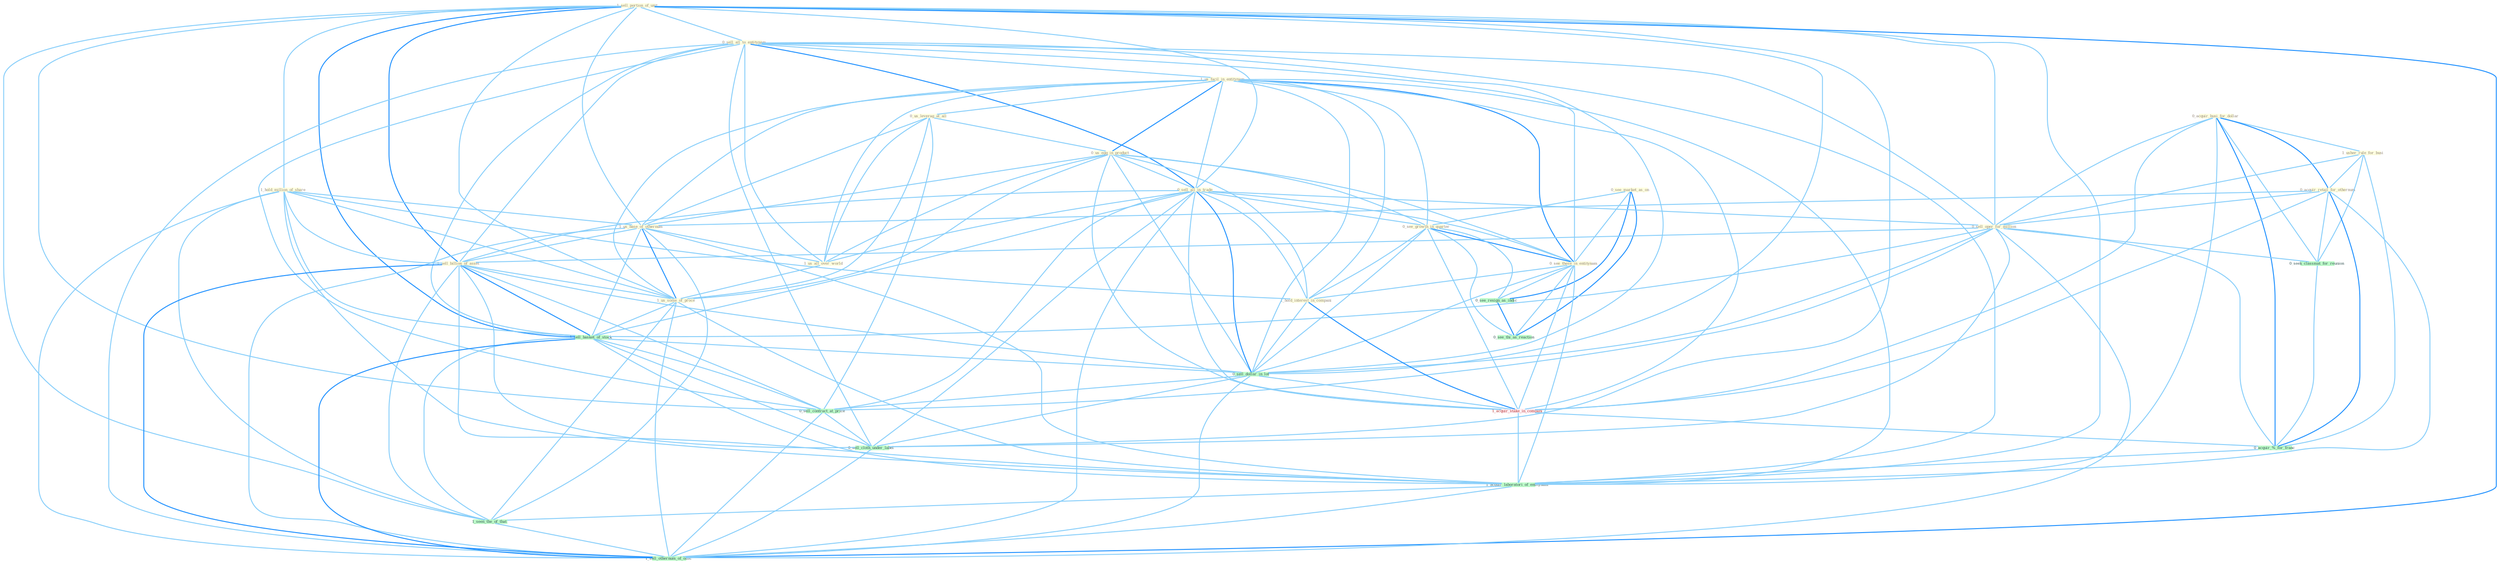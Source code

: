 Graph G{ 
    node
    [shape=polygon,style=filled,width=.5,height=.06,color="#BDFCC9",fixedsize=true,fontsize=4,
    fontcolor="#2f4f4f"];
    {node
    [color="#ffffe0", fontcolor="#8b7d6b"] "1_sell_portion_of_unit " "0_see_market_as_on " "0_acquir_busi_for_dollar " "1_hold_million_of_share " "0_sell_all_to_entitynam " "1_us_facil_in_entitynam " "0_us_leverag_at_all " "0_us_egg_in_product " "1_usher_rule_for_busi " "0_acquir_retail_for_othernum " "1_us_base_of_othernum " "0_sell_all_in_trade " "0_sell_oper_for_million " "0_see_growth_in_quarter " "1_us_all_over_world " "0_see_these_in_entitynam " "1_sell_billion_of_asset " "1_us_some_of_proce " "1_hold_interest_in_compani "}
{node [color="#fff0f5", fontcolor="#b22222"] "1_acquir_stake_in_compani "}
edge [color="#B0E2FF"];

	"1_sell_portion_of_unit " -- "1_hold_million_of_share " [w="1", color="#87cefa" ];
	"1_sell_portion_of_unit " -- "0_sell_all_to_entitynam " [w="1", color="#87cefa" ];
	"1_sell_portion_of_unit " -- "1_us_base_of_othernum " [w="1", color="#87cefa" ];
	"1_sell_portion_of_unit " -- "0_sell_all_in_trade " [w="1", color="#87cefa" ];
	"1_sell_portion_of_unit " -- "0_sell_oper_for_million " [w="1", color="#87cefa" ];
	"1_sell_portion_of_unit " -- "1_sell_billion_of_asset " [w="2", color="#1e90ff" , len=0.8];
	"1_sell_portion_of_unit " -- "1_us_some_of_proce " [w="1", color="#87cefa" ];
	"1_sell_portion_of_unit " -- "1_sell_basket_of_stock " [w="2", color="#1e90ff" , len=0.8];
	"1_sell_portion_of_unit " -- "0_sell_dollar_in_lot " [w="1", color="#87cefa" ];
	"1_sell_portion_of_unit " -- "0_sell_contract_at_price " [w="1", color="#87cefa" ];
	"1_sell_portion_of_unit " -- "1_acquir_laboratori_of_entitynam " [w="1", color="#87cefa" ];
	"1_sell_portion_of_unit " -- "0_sell_cloth_under_label " [w="1", color="#87cefa" ];
	"1_sell_portion_of_unit " -- "1_seen_the_of_that " [w="1", color="#87cefa" ];
	"1_sell_portion_of_unit " -- "1_sell_othernum_of_offic " [w="2", color="#1e90ff" , len=0.8];
	"0_see_market_as_on " -- "0_see_growth_in_quarter " [w="1", color="#87cefa" ];
	"0_see_market_as_on " -- "0_see_these_in_entitynam " [w="1", color="#87cefa" ];
	"0_see_market_as_on " -- "0_see_resign_as_indic " [w="2", color="#1e90ff" , len=0.8];
	"0_see_market_as_on " -- "0_see_thi_as_reaction " [w="2", color="#1e90ff" , len=0.8];
	"0_acquir_busi_for_dollar " -- "1_usher_rule_for_busi " [w="1", color="#87cefa" ];
	"0_acquir_busi_for_dollar " -- "0_acquir_retail_for_othernum " [w="2", color="#1e90ff" , len=0.8];
	"0_acquir_busi_for_dollar " -- "0_sell_oper_for_million " [w="1", color="#87cefa" ];
	"0_acquir_busi_for_dollar " -- "0_seek_classmat_for_reunion " [w="1", color="#87cefa" ];
	"0_acquir_busi_for_dollar " -- "1_acquir_stake_in_compani " [w="1", color="#87cefa" ];
	"0_acquir_busi_for_dollar " -- "0_acquir_%_for_franc " [w="2", color="#1e90ff" , len=0.8];
	"0_acquir_busi_for_dollar " -- "1_acquir_laboratori_of_entitynam " [w="1", color="#87cefa" ];
	"1_hold_million_of_share " -- "1_us_base_of_othernum " [w="1", color="#87cefa" ];
	"1_hold_million_of_share " -- "1_sell_billion_of_asset " [w="1", color="#87cefa" ];
	"1_hold_million_of_share " -- "1_us_some_of_proce " [w="1", color="#87cefa" ];
	"1_hold_million_of_share " -- "1_hold_interest_in_compani " [w="1", color="#87cefa" ];
	"1_hold_million_of_share " -- "1_sell_basket_of_stock " [w="1", color="#87cefa" ];
	"1_hold_million_of_share " -- "1_acquir_laboratori_of_entitynam " [w="1", color="#87cefa" ];
	"1_hold_million_of_share " -- "1_seen_the_of_that " [w="1", color="#87cefa" ];
	"1_hold_million_of_share " -- "1_sell_othernum_of_offic " [w="1", color="#87cefa" ];
	"0_sell_all_to_entitynam " -- "1_us_facil_in_entitynam " [w="1", color="#87cefa" ];
	"0_sell_all_to_entitynam " -- "0_sell_all_in_trade " [w="2", color="#1e90ff" , len=0.8];
	"0_sell_all_to_entitynam " -- "0_sell_oper_for_million " [w="1", color="#87cefa" ];
	"0_sell_all_to_entitynam " -- "1_us_all_over_world " [w="1", color="#87cefa" ];
	"0_sell_all_to_entitynam " -- "0_see_these_in_entitynam " [w="1", color="#87cefa" ];
	"0_sell_all_to_entitynam " -- "1_sell_billion_of_asset " [w="1", color="#87cefa" ];
	"0_sell_all_to_entitynam " -- "1_sell_basket_of_stock " [w="1", color="#87cefa" ];
	"0_sell_all_to_entitynam " -- "0_sell_dollar_in_lot " [w="1", color="#87cefa" ];
	"0_sell_all_to_entitynam " -- "0_sell_contract_at_price " [w="1", color="#87cefa" ];
	"0_sell_all_to_entitynam " -- "1_acquir_laboratori_of_entitynam " [w="1", color="#87cefa" ];
	"0_sell_all_to_entitynam " -- "0_sell_cloth_under_label " [w="1", color="#87cefa" ];
	"0_sell_all_to_entitynam " -- "1_sell_othernum_of_offic " [w="1", color="#87cefa" ];
	"1_us_facil_in_entitynam " -- "0_us_leverag_at_all " [w="1", color="#87cefa" ];
	"1_us_facil_in_entitynam " -- "0_us_egg_in_product " [w="2", color="#1e90ff" , len=0.8];
	"1_us_facil_in_entitynam " -- "1_us_base_of_othernum " [w="1", color="#87cefa" ];
	"1_us_facil_in_entitynam " -- "0_sell_all_in_trade " [w="1", color="#87cefa" ];
	"1_us_facil_in_entitynam " -- "0_see_growth_in_quarter " [w="1", color="#87cefa" ];
	"1_us_facil_in_entitynam " -- "1_us_all_over_world " [w="1", color="#87cefa" ];
	"1_us_facil_in_entitynam " -- "0_see_these_in_entitynam " [w="2", color="#1e90ff" , len=0.8];
	"1_us_facil_in_entitynam " -- "1_us_some_of_proce " [w="1", color="#87cefa" ];
	"1_us_facil_in_entitynam " -- "1_hold_interest_in_compani " [w="1", color="#87cefa" ];
	"1_us_facil_in_entitynam " -- "0_sell_dollar_in_lot " [w="1", color="#87cefa" ];
	"1_us_facil_in_entitynam " -- "1_acquir_stake_in_compani " [w="1", color="#87cefa" ];
	"1_us_facil_in_entitynam " -- "1_acquir_laboratori_of_entitynam " [w="1", color="#87cefa" ];
	"0_us_leverag_at_all " -- "0_us_egg_in_product " [w="1", color="#87cefa" ];
	"0_us_leverag_at_all " -- "1_us_base_of_othernum " [w="1", color="#87cefa" ];
	"0_us_leverag_at_all " -- "1_us_all_over_world " [w="1", color="#87cefa" ];
	"0_us_leverag_at_all " -- "1_us_some_of_proce " [w="1", color="#87cefa" ];
	"0_us_leverag_at_all " -- "0_sell_contract_at_price " [w="1", color="#87cefa" ];
	"0_us_egg_in_product " -- "1_us_base_of_othernum " [w="1", color="#87cefa" ];
	"0_us_egg_in_product " -- "0_sell_all_in_trade " [w="1", color="#87cefa" ];
	"0_us_egg_in_product " -- "0_see_growth_in_quarter " [w="1", color="#87cefa" ];
	"0_us_egg_in_product " -- "1_us_all_over_world " [w="1", color="#87cefa" ];
	"0_us_egg_in_product " -- "0_see_these_in_entitynam " [w="1", color="#87cefa" ];
	"0_us_egg_in_product " -- "1_us_some_of_proce " [w="1", color="#87cefa" ];
	"0_us_egg_in_product " -- "1_hold_interest_in_compani " [w="1", color="#87cefa" ];
	"0_us_egg_in_product " -- "0_sell_dollar_in_lot " [w="1", color="#87cefa" ];
	"0_us_egg_in_product " -- "1_acquir_stake_in_compani " [w="1", color="#87cefa" ];
	"1_usher_rule_for_busi " -- "0_acquir_retail_for_othernum " [w="1", color="#87cefa" ];
	"1_usher_rule_for_busi " -- "0_sell_oper_for_million " [w="1", color="#87cefa" ];
	"1_usher_rule_for_busi " -- "0_seek_classmat_for_reunion " [w="1", color="#87cefa" ];
	"1_usher_rule_for_busi " -- "0_acquir_%_for_franc " [w="1", color="#87cefa" ];
	"0_acquir_retail_for_othernum " -- "1_us_base_of_othernum " [w="1", color="#87cefa" ];
	"0_acquir_retail_for_othernum " -- "0_sell_oper_for_million " [w="1", color="#87cefa" ];
	"0_acquir_retail_for_othernum " -- "0_seek_classmat_for_reunion " [w="1", color="#87cefa" ];
	"0_acquir_retail_for_othernum " -- "1_acquir_stake_in_compani " [w="1", color="#87cefa" ];
	"0_acquir_retail_for_othernum " -- "0_acquir_%_for_franc " [w="2", color="#1e90ff" , len=0.8];
	"0_acquir_retail_for_othernum " -- "1_acquir_laboratori_of_entitynam " [w="1", color="#87cefa" ];
	"1_us_base_of_othernum " -- "1_us_all_over_world " [w="1", color="#87cefa" ];
	"1_us_base_of_othernum " -- "1_sell_billion_of_asset " [w="1", color="#87cefa" ];
	"1_us_base_of_othernum " -- "1_us_some_of_proce " [w="2", color="#1e90ff" , len=0.8];
	"1_us_base_of_othernum " -- "1_sell_basket_of_stock " [w="1", color="#87cefa" ];
	"1_us_base_of_othernum " -- "1_acquir_laboratori_of_entitynam " [w="1", color="#87cefa" ];
	"1_us_base_of_othernum " -- "1_seen_the_of_that " [w="1", color="#87cefa" ];
	"1_us_base_of_othernum " -- "1_sell_othernum_of_offic " [w="1", color="#87cefa" ];
	"0_sell_all_in_trade " -- "0_sell_oper_for_million " [w="1", color="#87cefa" ];
	"0_sell_all_in_trade " -- "0_see_growth_in_quarter " [w="1", color="#87cefa" ];
	"0_sell_all_in_trade " -- "1_us_all_over_world " [w="1", color="#87cefa" ];
	"0_sell_all_in_trade " -- "0_see_these_in_entitynam " [w="1", color="#87cefa" ];
	"0_sell_all_in_trade " -- "1_sell_billion_of_asset " [w="1", color="#87cefa" ];
	"0_sell_all_in_trade " -- "1_hold_interest_in_compani " [w="1", color="#87cefa" ];
	"0_sell_all_in_trade " -- "1_sell_basket_of_stock " [w="1", color="#87cefa" ];
	"0_sell_all_in_trade " -- "0_sell_dollar_in_lot " [w="2", color="#1e90ff" , len=0.8];
	"0_sell_all_in_trade " -- "1_acquir_stake_in_compani " [w="1", color="#87cefa" ];
	"0_sell_all_in_trade " -- "0_sell_contract_at_price " [w="1", color="#87cefa" ];
	"0_sell_all_in_trade " -- "0_sell_cloth_under_label " [w="1", color="#87cefa" ];
	"0_sell_all_in_trade " -- "1_sell_othernum_of_offic " [w="1", color="#87cefa" ];
	"0_sell_oper_for_million " -- "1_sell_billion_of_asset " [w="1", color="#87cefa" ];
	"0_sell_oper_for_million " -- "0_seek_classmat_for_reunion " [w="1", color="#87cefa" ];
	"0_sell_oper_for_million " -- "1_sell_basket_of_stock " [w="1", color="#87cefa" ];
	"0_sell_oper_for_million " -- "0_sell_dollar_in_lot " [w="1", color="#87cefa" ];
	"0_sell_oper_for_million " -- "0_acquir_%_for_franc " [w="1", color="#87cefa" ];
	"0_sell_oper_for_million " -- "0_sell_contract_at_price " [w="1", color="#87cefa" ];
	"0_sell_oper_for_million " -- "0_sell_cloth_under_label " [w="1", color="#87cefa" ];
	"0_sell_oper_for_million " -- "1_sell_othernum_of_offic " [w="1", color="#87cefa" ];
	"0_see_growth_in_quarter " -- "0_see_these_in_entitynam " [w="2", color="#1e90ff" , len=0.8];
	"0_see_growth_in_quarter " -- "1_hold_interest_in_compani " [w="1", color="#87cefa" ];
	"0_see_growth_in_quarter " -- "0_sell_dollar_in_lot " [w="1", color="#87cefa" ];
	"0_see_growth_in_quarter " -- "0_see_resign_as_indic " [w="1", color="#87cefa" ];
	"0_see_growth_in_quarter " -- "1_acquir_stake_in_compani " [w="1", color="#87cefa" ];
	"0_see_growth_in_quarter " -- "0_see_thi_as_reaction " [w="1", color="#87cefa" ];
	"1_us_all_over_world " -- "1_us_some_of_proce " [w="1", color="#87cefa" ];
	"0_see_these_in_entitynam " -- "1_hold_interest_in_compani " [w="1", color="#87cefa" ];
	"0_see_these_in_entitynam " -- "0_sell_dollar_in_lot " [w="1", color="#87cefa" ];
	"0_see_these_in_entitynam " -- "0_see_resign_as_indic " [w="1", color="#87cefa" ];
	"0_see_these_in_entitynam " -- "1_acquir_stake_in_compani " [w="1", color="#87cefa" ];
	"0_see_these_in_entitynam " -- "1_acquir_laboratori_of_entitynam " [w="1", color="#87cefa" ];
	"0_see_these_in_entitynam " -- "0_see_thi_as_reaction " [w="1", color="#87cefa" ];
	"1_sell_billion_of_asset " -- "1_us_some_of_proce " [w="1", color="#87cefa" ];
	"1_sell_billion_of_asset " -- "1_sell_basket_of_stock " [w="2", color="#1e90ff" , len=0.8];
	"1_sell_billion_of_asset " -- "0_sell_dollar_in_lot " [w="1", color="#87cefa" ];
	"1_sell_billion_of_asset " -- "0_sell_contract_at_price " [w="1", color="#87cefa" ];
	"1_sell_billion_of_asset " -- "1_acquir_laboratori_of_entitynam " [w="1", color="#87cefa" ];
	"1_sell_billion_of_asset " -- "0_sell_cloth_under_label " [w="1", color="#87cefa" ];
	"1_sell_billion_of_asset " -- "1_seen_the_of_that " [w="1", color="#87cefa" ];
	"1_sell_billion_of_asset " -- "1_sell_othernum_of_offic " [w="2", color="#1e90ff" , len=0.8];
	"1_us_some_of_proce " -- "1_sell_basket_of_stock " [w="1", color="#87cefa" ];
	"1_us_some_of_proce " -- "1_acquir_laboratori_of_entitynam " [w="1", color="#87cefa" ];
	"1_us_some_of_proce " -- "1_seen_the_of_that " [w="1", color="#87cefa" ];
	"1_us_some_of_proce " -- "1_sell_othernum_of_offic " [w="1", color="#87cefa" ];
	"1_hold_interest_in_compani " -- "0_sell_dollar_in_lot " [w="1", color="#87cefa" ];
	"1_hold_interest_in_compani " -- "1_acquir_stake_in_compani " [w="2", color="#1e90ff" , len=0.8];
	"0_seek_classmat_for_reunion " -- "0_acquir_%_for_franc " [w="1", color="#87cefa" ];
	"1_sell_basket_of_stock " -- "0_sell_dollar_in_lot " [w="1", color="#87cefa" ];
	"1_sell_basket_of_stock " -- "0_sell_contract_at_price " [w="1", color="#87cefa" ];
	"1_sell_basket_of_stock " -- "1_acquir_laboratori_of_entitynam " [w="1", color="#87cefa" ];
	"1_sell_basket_of_stock " -- "0_sell_cloth_under_label " [w="1", color="#87cefa" ];
	"1_sell_basket_of_stock " -- "1_seen_the_of_that " [w="1", color="#87cefa" ];
	"1_sell_basket_of_stock " -- "1_sell_othernum_of_offic " [w="2", color="#1e90ff" , len=0.8];
	"0_sell_dollar_in_lot " -- "1_acquir_stake_in_compani " [w="1", color="#87cefa" ];
	"0_sell_dollar_in_lot " -- "0_sell_contract_at_price " [w="1", color="#87cefa" ];
	"0_sell_dollar_in_lot " -- "0_sell_cloth_under_label " [w="1", color="#87cefa" ];
	"0_sell_dollar_in_lot " -- "1_sell_othernum_of_offic " [w="1", color="#87cefa" ];
	"0_see_resign_as_indic " -- "0_see_thi_as_reaction " [w="2", color="#1e90ff" , len=0.8];
	"1_acquir_stake_in_compani " -- "0_acquir_%_for_franc " [w="1", color="#87cefa" ];
	"1_acquir_stake_in_compani " -- "1_acquir_laboratori_of_entitynam " [w="1", color="#87cefa" ];
	"0_acquir_%_for_franc " -- "1_acquir_laboratori_of_entitynam " [w="1", color="#87cefa" ];
	"0_sell_contract_at_price " -- "0_sell_cloth_under_label " [w="1", color="#87cefa" ];
	"0_sell_contract_at_price " -- "1_sell_othernum_of_offic " [w="1", color="#87cefa" ];
	"1_acquir_laboratori_of_entitynam " -- "1_seen_the_of_that " [w="1", color="#87cefa" ];
	"1_acquir_laboratori_of_entitynam " -- "1_sell_othernum_of_offic " [w="1", color="#87cefa" ];
	"0_sell_cloth_under_label " -- "1_sell_othernum_of_offic " [w="1", color="#87cefa" ];
	"1_seen_the_of_that " -- "1_sell_othernum_of_offic " [w="1", color="#87cefa" ];
}